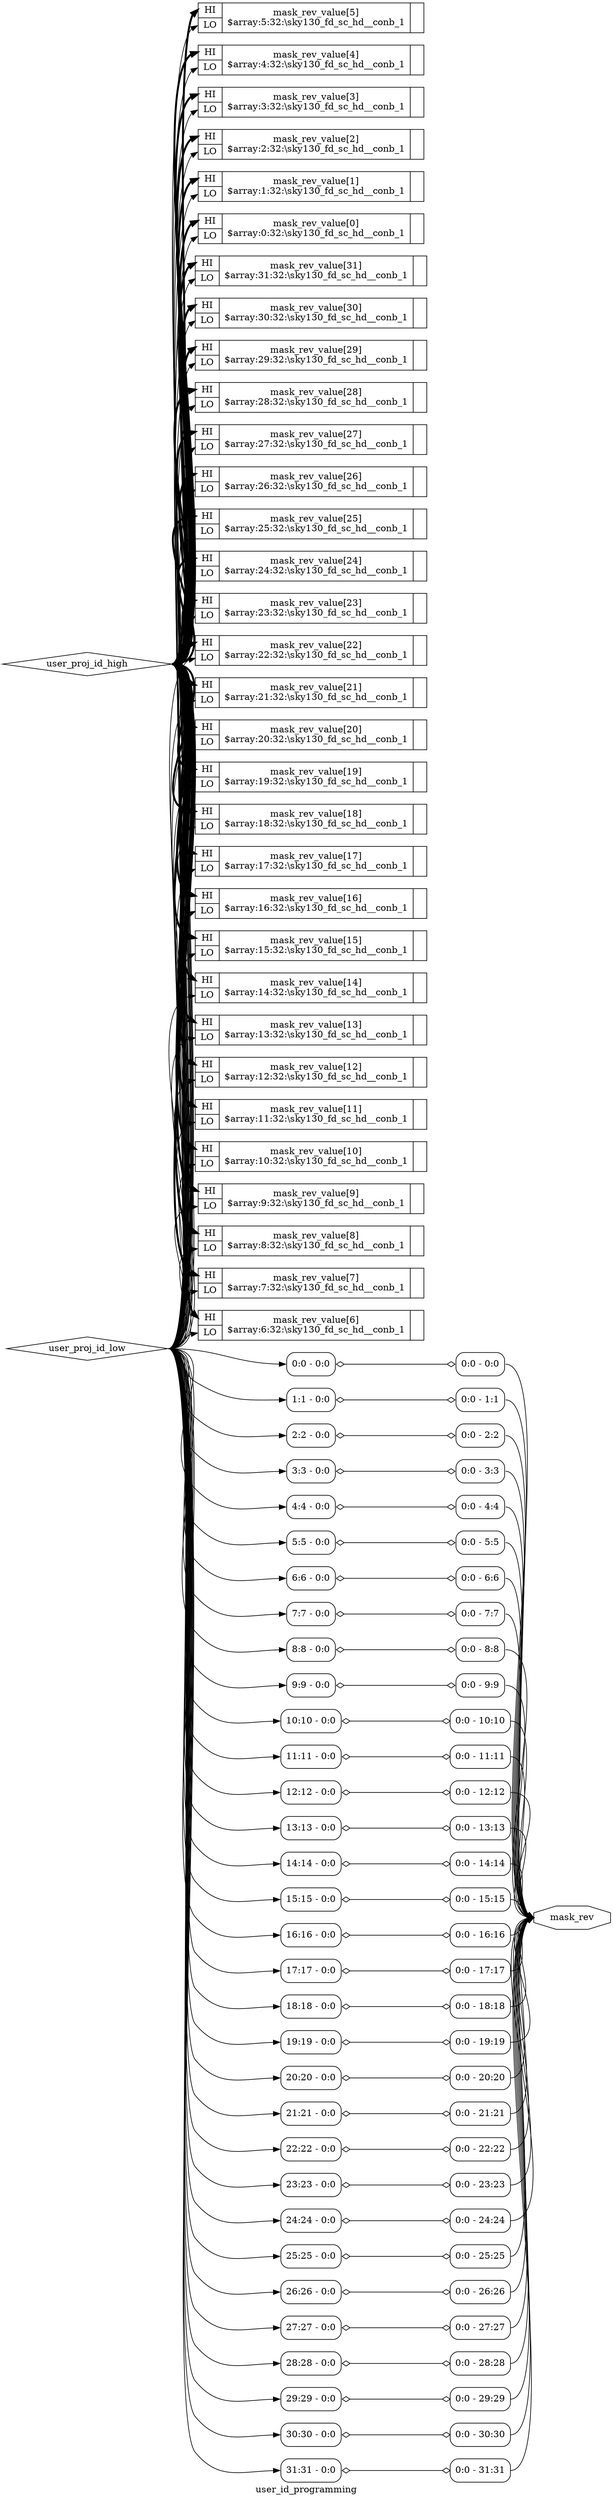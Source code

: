digraph "user_id_programming" {
label="user_id_programming";
rankdir="LR";
remincross=true;
n1 [ shape=diamond, label="user_proj_id_low", color="black", fontcolor="black" ];
n2 [ shape=diamond, label="user_proj_id_high", color="black", fontcolor="black" ];
n3 [ shape=octagon, label="mask_rev", color="black", fontcolor="black" ];
c6 [ shape=record, label="{{<p4> HI|<p5> LO}|mask_rev_value[31]\n$array:31:32:\\sky130_fd_sc_hd__conb_1|{}}" ];
c7 [ shape=record, label="{{<p4> HI|<p5> LO}|mask_rev_value[30]\n$array:30:32:\\sky130_fd_sc_hd__conb_1|{}}" ];
c8 [ shape=record, label="{{<p4> HI|<p5> LO}|mask_rev_value[29]\n$array:29:32:\\sky130_fd_sc_hd__conb_1|{}}" ];
c9 [ shape=record, label="{{<p4> HI|<p5> LO}|mask_rev_value[28]\n$array:28:32:\\sky130_fd_sc_hd__conb_1|{}}" ];
c10 [ shape=record, label="{{<p4> HI|<p5> LO}|mask_rev_value[27]\n$array:27:32:\\sky130_fd_sc_hd__conb_1|{}}" ];
c11 [ shape=record, label="{{<p4> HI|<p5> LO}|mask_rev_value[26]\n$array:26:32:\\sky130_fd_sc_hd__conb_1|{}}" ];
c12 [ shape=record, label="{{<p4> HI|<p5> LO}|mask_rev_value[25]\n$array:25:32:\\sky130_fd_sc_hd__conb_1|{}}" ];
c13 [ shape=record, label="{{<p4> HI|<p5> LO}|mask_rev_value[24]\n$array:24:32:\\sky130_fd_sc_hd__conb_1|{}}" ];
c14 [ shape=record, label="{{<p4> HI|<p5> LO}|mask_rev_value[23]\n$array:23:32:\\sky130_fd_sc_hd__conb_1|{}}" ];
c15 [ shape=record, label="{{<p4> HI|<p5> LO}|mask_rev_value[22]\n$array:22:32:\\sky130_fd_sc_hd__conb_1|{}}" ];
c16 [ shape=record, label="{{<p4> HI|<p5> LO}|mask_rev_value[21]\n$array:21:32:\\sky130_fd_sc_hd__conb_1|{}}" ];
c17 [ shape=record, label="{{<p4> HI|<p5> LO}|mask_rev_value[20]\n$array:20:32:\\sky130_fd_sc_hd__conb_1|{}}" ];
c18 [ shape=record, label="{{<p4> HI|<p5> LO}|mask_rev_value[19]\n$array:19:32:\\sky130_fd_sc_hd__conb_1|{}}" ];
c19 [ shape=record, label="{{<p4> HI|<p5> LO}|mask_rev_value[18]\n$array:18:32:\\sky130_fd_sc_hd__conb_1|{}}" ];
c20 [ shape=record, label="{{<p4> HI|<p5> LO}|mask_rev_value[17]\n$array:17:32:\\sky130_fd_sc_hd__conb_1|{}}" ];
c21 [ shape=record, label="{{<p4> HI|<p5> LO}|mask_rev_value[16]\n$array:16:32:\\sky130_fd_sc_hd__conb_1|{}}" ];
c22 [ shape=record, label="{{<p4> HI|<p5> LO}|mask_rev_value[15]\n$array:15:32:\\sky130_fd_sc_hd__conb_1|{}}" ];
c23 [ shape=record, label="{{<p4> HI|<p5> LO}|mask_rev_value[14]\n$array:14:32:\\sky130_fd_sc_hd__conb_1|{}}" ];
c24 [ shape=record, label="{{<p4> HI|<p5> LO}|mask_rev_value[13]\n$array:13:32:\\sky130_fd_sc_hd__conb_1|{}}" ];
c25 [ shape=record, label="{{<p4> HI|<p5> LO}|mask_rev_value[12]\n$array:12:32:\\sky130_fd_sc_hd__conb_1|{}}" ];
c26 [ shape=record, label="{{<p4> HI|<p5> LO}|mask_rev_value[11]\n$array:11:32:\\sky130_fd_sc_hd__conb_1|{}}" ];
c27 [ shape=record, label="{{<p4> HI|<p5> LO}|mask_rev_value[10]\n$array:10:32:\\sky130_fd_sc_hd__conb_1|{}}" ];
c28 [ shape=record, label="{{<p4> HI|<p5> LO}|mask_rev_value[9]\n$array:9:32:\\sky130_fd_sc_hd__conb_1|{}}" ];
c29 [ shape=record, label="{{<p4> HI|<p5> LO}|mask_rev_value[8]\n$array:8:32:\\sky130_fd_sc_hd__conb_1|{}}" ];
c30 [ shape=record, label="{{<p4> HI|<p5> LO}|mask_rev_value[7]\n$array:7:32:\\sky130_fd_sc_hd__conb_1|{}}" ];
c31 [ shape=record, label="{{<p4> HI|<p5> LO}|mask_rev_value[6]\n$array:6:32:\\sky130_fd_sc_hd__conb_1|{}}" ];
c32 [ shape=record, label="{{<p4> HI|<p5> LO}|mask_rev_value[5]\n$array:5:32:\\sky130_fd_sc_hd__conb_1|{}}" ];
c33 [ shape=record, label="{{<p4> HI|<p5> LO}|mask_rev_value[4]\n$array:4:32:\\sky130_fd_sc_hd__conb_1|{}}" ];
c34 [ shape=record, label="{{<p4> HI|<p5> LO}|mask_rev_value[3]\n$array:3:32:\\sky130_fd_sc_hd__conb_1|{}}" ];
c35 [ shape=record, label="{{<p4> HI|<p5> LO}|mask_rev_value[2]\n$array:2:32:\\sky130_fd_sc_hd__conb_1|{}}" ];
c36 [ shape=record, label="{{<p4> HI|<p5> LO}|mask_rev_value[1]\n$array:1:32:\\sky130_fd_sc_hd__conb_1|{}}" ];
c37 [ shape=record, label="{{<p4> HI|<p5> LO}|mask_rev_value[0]\n$array:0:32:\\sky130_fd_sc_hd__conb_1|{}}" ];
x0 [ shape=record, style=rounded, label="<s0> 0:0 - 0:0 " ];
x1 [ shape=record, style=rounded, label="<s0> 0:0 - 0:0 " ];
x0:e -> x1:w [arrowhead=odiamond, arrowtail=odiamond, dir=both, color="black", label=""];
x2 [ shape=record, style=rounded, label="<s0> 1:1 - 0:0 " ];
x3 [ shape=record, style=rounded, label="<s0> 0:0 - 1:1 " ];
x2:e -> x3:w [arrowhead=odiamond, arrowtail=odiamond, dir=both, color="black", label=""];
x4 [ shape=record, style=rounded, label="<s0> 2:2 - 0:0 " ];
x5 [ shape=record, style=rounded, label="<s0> 0:0 - 2:2 " ];
x4:e -> x5:w [arrowhead=odiamond, arrowtail=odiamond, dir=both, color="black", label=""];
x6 [ shape=record, style=rounded, label="<s0> 3:3 - 0:0 " ];
x7 [ shape=record, style=rounded, label="<s0> 0:0 - 3:3 " ];
x6:e -> x7:w [arrowhead=odiamond, arrowtail=odiamond, dir=both, color="black", label=""];
x8 [ shape=record, style=rounded, label="<s0> 4:4 - 0:0 " ];
x9 [ shape=record, style=rounded, label="<s0> 0:0 - 4:4 " ];
x8:e -> x9:w [arrowhead=odiamond, arrowtail=odiamond, dir=both, color="black", label=""];
x10 [ shape=record, style=rounded, label="<s0> 5:5 - 0:0 " ];
x11 [ shape=record, style=rounded, label="<s0> 0:0 - 5:5 " ];
x10:e -> x11:w [arrowhead=odiamond, arrowtail=odiamond, dir=both, color="black", label=""];
x12 [ shape=record, style=rounded, label="<s0> 6:6 - 0:0 " ];
x13 [ shape=record, style=rounded, label="<s0> 0:0 - 6:6 " ];
x12:e -> x13:w [arrowhead=odiamond, arrowtail=odiamond, dir=both, color="black", label=""];
x14 [ shape=record, style=rounded, label="<s0> 7:7 - 0:0 " ];
x15 [ shape=record, style=rounded, label="<s0> 0:0 - 7:7 " ];
x14:e -> x15:w [arrowhead=odiamond, arrowtail=odiamond, dir=both, color="black", label=""];
x16 [ shape=record, style=rounded, label="<s0> 8:8 - 0:0 " ];
x17 [ shape=record, style=rounded, label="<s0> 0:0 - 8:8 " ];
x16:e -> x17:w [arrowhead=odiamond, arrowtail=odiamond, dir=both, color="black", label=""];
x18 [ shape=record, style=rounded, label="<s0> 9:9 - 0:0 " ];
x19 [ shape=record, style=rounded, label="<s0> 0:0 - 9:9 " ];
x18:e -> x19:w [arrowhead=odiamond, arrowtail=odiamond, dir=both, color="black", label=""];
x20 [ shape=record, style=rounded, label="<s0> 10:10 - 0:0 " ];
x21 [ shape=record, style=rounded, label="<s0> 0:0 - 10:10 " ];
x20:e -> x21:w [arrowhead=odiamond, arrowtail=odiamond, dir=both, color="black", label=""];
x22 [ shape=record, style=rounded, label="<s0> 11:11 - 0:0 " ];
x23 [ shape=record, style=rounded, label="<s0> 0:0 - 11:11 " ];
x22:e -> x23:w [arrowhead=odiamond, arrowtail=odiamond, dir=both, color="black", label=""];
x24 [ shape=record, style=rounded, label="<s0> 12:12 - 0:0 " ];
x25 [ shape=record, style=rounded, label="<s0> 0:0 - 12:12 " ];
x24:e -> x25:w [arrowhead=odiamond, arrowtail=odiamond, dir=both, color="black", label=""];
x26 [ shape=record, style=rounded, label="<s0> 13:13 - 0:0 " ];
x27 [ shape=record, style=rounded, label="<s0> 0:0 - 13:13 " ];
x26:e -> x27:w [arrowhead=odiamond, arrowtail=odiamond, dir=both, color="black", label=""];
x28 [ shape=record, style=rounded, label="<s0> 14:14 - 0:0 " ];
x29 [ shape=record, style=rounded, label="<s0> 0:0 - 14:14 " ];
x28:e -> x29:w [arrowhead=odiamond, arrowtail=odiamond, dir=both, color="black", label=""];
x30 [ shape=record, style=rounded, label="<s0> 15:15 - 0:0 " ];
x31 [ shape=record, style=rounded, label="<s0> 0:0 - 15:15 " ];
x30:e -> x31:w [arrowhead=odiamond, arrowtail=odiamond, dir=both, color="black", label=""];
x32 [ shape=record, style=rounded, label="<s0> 16:16 - 0:0 " ];
x33 [ shape=record, style=rounded, label="<s0> 0:0 - 16:16 " ];
x32:e -> x33:w [arrowhead=odiamond, arrowtail=odiamond, dir=both, color="black", label=""];
x34 [ shape=record, style=rounded, label="<s0> 17:17 - 0:0 " ];
x35 [ shape=record, style=rounded, label="<s0> 0:0 - 17:17 " ];
x34:e -> x35:w [arrowhead=odiamond, arrowtail=odiamond, dir=both, color="black", label=""];
x36 [ shape=record, style=rounded, label="<s0> 18:18 - 0:0 " ];
x37 [ shape=record, style=rounded, label="<s0> 0:0 - 18:18 " ];
x36:e -> x37:w [arrowhead=odiamond, arrowtail=odiamond, dir=both, color="black", label=""];
x38 [ shape=record, style=rounded, label="<s0> 19:19 - 0:0 " ];
x39 [ shape=record, style=rounded, label="<s0> 0:0 - 19:19 " ];
x38:e -> x39:w [arrowhead=odiamond, arrowtail=odiamond, dir=both, color="black", label=""];
x40 [ shape=record, style=rounded, label="<s0> 20:20 - 0:0 " ];
x41 [ shape=record, style=rounded, label="<s0> 0:0 - 20:20 " ];
x40:e -> x41:w [arrowhead=odiamond, arrowtail=odiamond, dir=both, color="black", label=""];
x42 [ shape=record, style=rounded, label="<s0> 21:21 - 0:0 " ];
x43 [ shape=record, style=rounded, label="<s0> 0:0 - 21:21 " ];
x42:e -> x43:w [arrowhead=odiamond, arrowtail=odiamond, dir=both, color="black", label=""];
x44 [ shape=record, style=rounded, label="<s0> 22:22 - 0:0 " ];
x45 [ shape=record, style=rounded, label="<s0> 0:0 - 22:22 " ];
x44:e -> x45:w [arrowhead=odiamond, arrowtail=odiamond, dir=both, color="black", label=""];
x46 [ shape=record, style=rounded, label="<s0> 23:23 - 0:0 " ];
x47 [ shape=record, style=rounded, label="<s0> 0:0 - 23:23 " ];
x46:e -> x47:w [arrowhead=odiamond, arrowtail=odiamond, dir=both, color="black", label=""];
x48 [ shape=record, style=rounded, label="<s0> 24:24 - 0:0 " ];
x49 [ shape=record, style=rounded, label="<s0> 0:0 - 24:24 " ];
x48:e -> x49:w [arrowhead=odiamond, arrowtail=odiamond, dir=both, color="black", label=""];
x50 [ shape=record, style=rounded, label="<s0> 25:25 - 0:0 " ];
x51 [ shape=record, style=rounded, label="<s0> 0:0 - 25:25 " ];
x50:e -> x51:w [arrowhead=odiamond, arrowtail=odiamond, dir=both, color="black", label=""];
x52 [ shape=record, style=rounded, label="<s0> 26:26 - 0:0 " ];
x53 [ shape=record, style=rounded, label="<s0> 0:0 - 26:26 " ];
x52:e -> x53:w [arrowhead=odiamond, arrowtail=odiamond, dir=both, color="black", label=""];
x54 [ shape=record, style=rounded, label="<s0> 27:27 - 0:0 " ];
x55 [ shape=record, style=rounded, label="<s0> 0:0 - 27:27 " ];
x54:e -> x55:w [arrowhead=odiamond, arrowtail=odiamond, dir=both, color="black", label=""];
x56 [ shape=record, style=rounded, label="<s0> 28:28 - 0:0 " ];
x57 [ shape=record, style=rounded, label="<s0> 0:0 - 28:28 " ];
x56:e -> x57:w [arrowhead=odiamond, arrowtail=odiamond, dir=both, color="black", label=""];
x58 [ shape=record, style=rounded, label="<s0> 29:29 - 0:0 " ];
x59 [ shape=record, style=rounded, label="<s0> 0:0 - 29:29 " ];
x58:e -> x59:w [arrowhead=odiamond, arrowtail=odiamond, dir=both, color="black", label=""];
x60 [ shape=record, style=rounded, label="<s0> 30:30 - 0:0 " ];
x61 [ shape=record, style=rounded, label="<s0> 0:0 - 30:30 " ];
x60:e -> x61:w [arrowhead=odiamond, arrowtail=odiamond, dir=both, color="black", label=""];
x62 [ shape=record, style=rounded, label="<s0> 31:31 - 0:0 " ];
x63 [ shape=record, style=rounded, label="<s0> 0:0 - 31:31 " ];
x62:e -> x63:w [arrowhead=odiamond, arrowtail=odiamond, dir=both, color="black", label=""];
n1:e -> c10:p5:w [color="black", label=""];
n1:e -> c11:p5:w [color="black", label=""];
n1:e -> c12:p5:w [color="black", label=""];
n1:e -> c13:p5:w [color="black", label=""];
n1:e -> c14:p5:w [color="black", label=""];
n1:e -> c15:p5:w [color="black", label=""];
n1:e -> c16:p5:w [color="black", label=""];
n1:e -> c17:p5:w [color="black", label=""];
n1:e -> c18:p5:w [color="black", label=""];
n1:e -> c19:p5:w [color="black", label=""];
n1:e -> c20:p5:w [color="black", label=""];
n1:e -> c21:p5:w [color="black", label=""];
n1:e -> c22:p5:w [color="black", label=""];
n1:e -> c23:p5:w [color="black", label=""];
n1:e -> c24:p5:w [color="black", label=""];
n1:e -> c25:p5:w [color="black", label=""];
n1:e -> c26:p5:w [color="black", label=""];
n1:e -> c27:p5:w [color="black", label=""];
n1:e -> c28:p5:w [color="black", label=""];
n1:e -> c29:p5:w [color="black", label=""];
n1:e -> c30:p5:w [color="black", label=""];
n1:e -> c31:p5:w [color="black", label=""];
n1:e -> c32:p5:w [color="black", label=""];
n1:e -> c33:p5:w [color="black", label=""];
n1:e -> c34:p5:w [color="black", label=""];
n1:e -> c35:p5:w [color="black", label=""];
n1:e -> c36:p5:w [color="black", label=""];
n1:e -> c37:p5:w [color="black", label=""];
n1:e -> c6:p5:w [color="black", label=""];
n1:e -> c7:p5:w [color="black", label=""];
n1:e -> c8:p5:w [color="black", label=""];
n1:e -> c9:p5:w [color="black", label=""];
n1:e -> x0:s0:w [color="black", label=""];
n1:e -> x10:s0:w [color="black", label=""];
n1:e -> x12:s0:w [color="black", label=""];
n1:e -> x14:s0:w [color="black", label=""];
n1:e -> x16:s0:w [color="black", label=""];
n1:e -> x18:s0:w [color="black", label=""];
n1:e -> x20:s0:w [color="black", label=""];
n1:e -> x22:s0:w [color="black", label=""];
n1:e -> x24:s0:w [color="black", label=""];
n1:e -> x26:s0:w [color="black", label=""];
n1:e -> x28:s0:w [color="black", label=""];
n1:e -> x2:s0:w [color="black", label=""];
n1:e -> x30:s0:w [color="black", label=""];
n1:e -> x32:s0:w [color="black", label=""];
n1:e -> x34:s0:w [color="black", label=""];
n1:e -> x36:s0:w [color="black", label=""];
n1:e -> x38:s0:w [color="black", label=""];
n1:e -> x40:s0:w [color="black", label=""];
n1:e -> x42:s0:w [color="black", label=""];
n1:e -> x44:s0:w [color="black", label=""];
n1:e -> x46:s0:w [color="black", label=""];
n1:e -> x48:s0:w [color="black", label=""];
n1:e -> x4:s0:w [color="black", label=""];
n1:e -> x50:s0:w [color="black", label=""];
n1:e -> x52:s0:w [color="black", label=""];
n1:e -> x54:s0:w [color="black", label=""];
n1:e -> x56:s0:w [color="black", label=""];
n1:e -> x58:s0:w [color="black", label=""];
n1:e -> x60:s0:w [color="black", label=""];
n1:e -> x62:s0:w [color="black", label=""];
n1:e -> x6:s0:w [color="black", label=""];
n1:e -> x8:s0:w [color="black", label=""];
n2:e -> c10:p4:w [color="black", style="setlinewidth(3)", label=""];
n2:e -> c11:p4:w [color="black", style="setlinewidth(3)", label=""];
n2:e -> c12:p4:w [color="black", style="setlinewidth(3)", label=""];
n2:e -> c13:p4:w [color="black", style="setlinewidth(3)", label=""];
n2:e -> c14:p4:w [color="black", style="setlinewidth(3)", label=""];
n2:e -> c15:p4:w [color="black", style="setlinewidth(3)", label=""];
n2:e -> c16:p4:w [color="black", style="setlinewidth(3)", label=""];
n2:e -> c17:p4:w [color="black", style="setlinewidth(3)", label=""];
n2:e -> c18:p4:w [color="black", style="setlinewidth(3)", label=""];
n2:e -> c19:p4:w [color="black", style="setlinewidth(3)", label=""];
n2:e -> c20:p4:w [color="black", style="setlinewidth(3)", label=""];
n2:e -> c21:p4:w [color="black", style="setlinewidth(3)", label=""];
n2:e -> c22:p4:w [color="black", style="setlinewidth(3)", label=""];
n2:e -> c23:p4:w [color="black", style="setlinewidth(3)", label=""];
n2:e -> c24:p4:w [color="black", style="setlinewidth(3)", label=""];
n2:e -> c25:p4:w [color="black", style="setlinewidth(3)", label=""];
n2:e -> c26:p4:w [color="black", style="setlinewidth(3)", label=""];
n2:e -> c27:p4:w [color="black", style="setlinewidth(3)", label=""];
n2:e -> c28:p4:w [color="black", style="setlinewidth(3)", label=""];
n2:e -> c29:p4:w [color="black", style="setlinewidth(3)", label=""];
n2:e -> c30:p4:w [color="black", style="setlinewidth(3)", label=""];
n2:e -> c31:p4:w [color="black", style="setlinewidth(3)", label=""];
n2:e -> c32:p4:w [color="black", style="setlinewidth(3)", label=""];
n2:e -> c33:p4:w [color="black", style="setlinewidth(3)", label=""];
n2:e -> c34:p4:w [color="black", style="setlinewidth(3)", label=""];
n2:e -> c35:p4:w [color="black", style="setlinewidth(3)", label=""];
n2:e -> c36:p4:w [color="black", style="setlinewidth(3)", label=""];
n2:e -> c37:p4:w [color="black", style="setlinewidth(3)", label=""];
n2:e -> c6:p4:w [color="black", style="setlinewidth(3)", label=""];
n2:e -> c7:p4:w [color="black", style="setlinewidth(3)", label=""];
n2:e -> c8:p4:w [color="black", style="setlinewidth(3)", label=""];
n2:e -> c9:p4:w [color="black", style="setlinewidth(3)", label=""];
x11:s0:e -> n3:w [color="black", label=""];
x13:s0:e -> n3:w [color="black", label=""];
x15:s0:e -> n3:w [color="black", label=""];
x17:s0:e -> n3:w [color="black", label=""];
x19:s0:e -> n3:w [color="black", label=""];
x1:s0:e -> n3:w [color="black", label=""];
x21:s0:e -> n3:w [color="black", label=""];
x23:s0:e -> n3:w [color="black", label=""];
x25:s0:e -> n3:w [color="black", label=""];
x27:s0:e -> n3:w [color="black", label=""];
x29:s0:e -> n3:w [color="black", label=""];
x31:s0:e -> n3:w [color="black", label=""];
x33:s0:e -> n3:w [color="black", label=""];
x35:s0:e -> n3:w [color="black", label=""];
x37:s0:e -> n3:w [color="black", label=""];
x39:s0:e -> n3:w [color="black", label=""];
x3:s0:e -> n3:w [color="black", label=""];
x41:s0:e -> n3:w [color="black", label=""];
x43:s0:e -> n3:w [color="black", label=""];
x45:s0:e -> n3:w [color="black", label=""];
x47:s0:e -> n3:w [color="black", label=""];
x49:s0:e -> n3:w [color="black", label=""];
x51:s0:e -> n3:w [color="black", label=""];
x53:s0:e -> n3:w [color="black", label=""];
x55:s0:e -> n3:w [color="black", label=""];
x57:s0:e -> n3:w [color="black", label=""];
x59:s0:e -> n3:w [color="black", label=""];
x5:s0:e -> n3:w [color="black", label=""];
x61:s0:e -> n3:w [color="black", label=""];
x63:s0:e -> n3:w [color="black", label=""];
x7:s0:e -> n3:w [color="black", label=""];
x9:s0:e -> n3:w [color="black", label=""];
}
